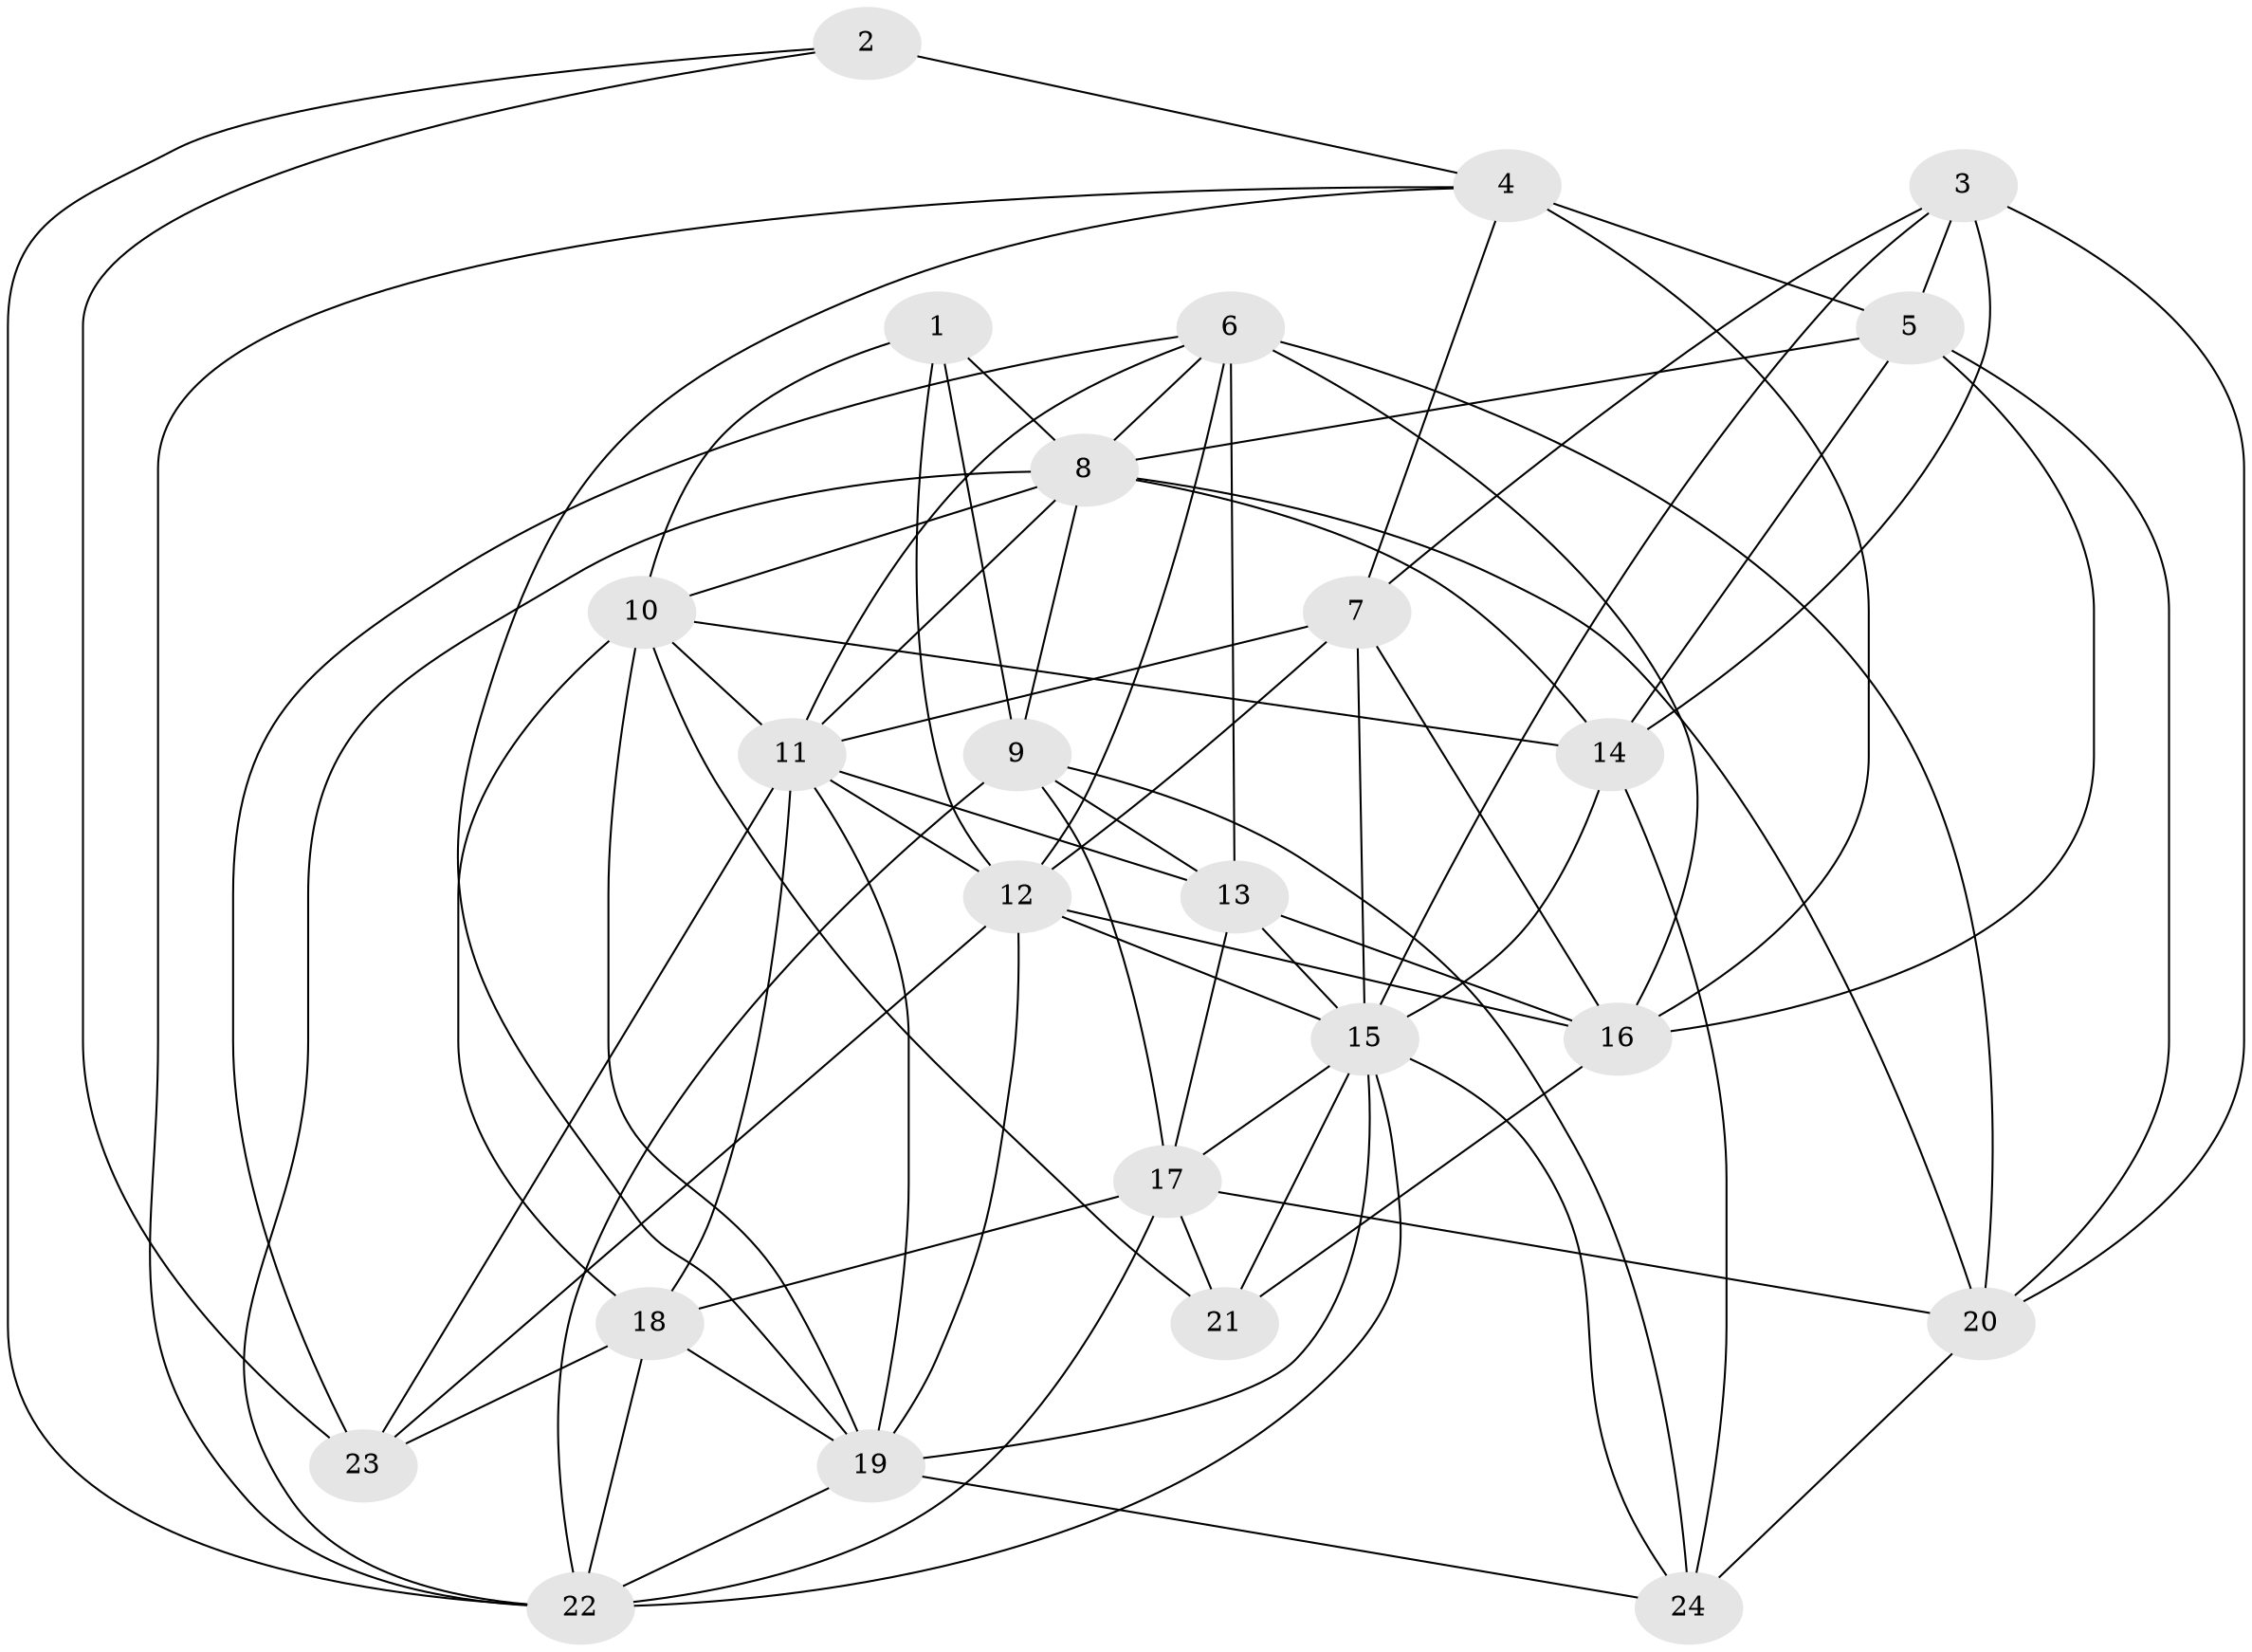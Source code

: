 // original degree distribution, {4: 1.0}
// Generated by graph-tools (version 1.1) at 2025/38/03/04/25 23:38:05]
// undirected, 24 vertices, 77 edges
graph export_dot {
  node [color=gray90,style=filled];
  1;
  2;
  3;
  4;
  5;
  6;
  7;
  8;
  9;
  10;
  11;
  12;
  13;
  14;
  15;
  16;
  17;
  18;
  19;
  20;
  21;
  22;
  23;
  24;
  1 -- 8 [weight=1.0];
  1 -- 9 [weight=2.0];
  1 -- 10 [weight=1.0];
  1 -- 12 [weight=2.0];
  2 -- 4 [weight=2.0];
  2 -- 22 [weight=1.0];
  2 -- 23 [weight=1.0];
  3 -- 5 [weight=1.0];
  3 -- 7 [weight=1.0];
  3 -- 14 [weight=2.0];
  3 -- 15 [weight=1.0];
  3 -- 20 [weight=1.0];
  4 -- 5 [weight=2.0];
  4 -- 7 [weight=1.0];
  4 -- 16 [weight=3.0];
  4 -- 19 [weight=1.0];
  4 -- 22 [weight=1.0];
  5 -- 8 [weight=1.0];
  5 -- 14 [weight=1.0];
  5 -- 16 [weight=1.0];
  5 -- 20 [weight=2.0];
  6 -- 8 [weight=1.0];
  6 -- 11 [weight=1.0];
  6 -- 12 [weight=1.0];
  6 -- 13 [weight=2.0];
  6 -- 16 [weight=1.0];
  6 -- 20 [weight=2.0];
  6 -- 23 [weight=2.0];
  7 -- 11 [weight=1.0];
  7 -- 12 [weight=1.0];
  7 -- 15 [weight=1.0];
  7 -- 16 [weight=1.0];
  8 -- 9 [weight=1.0];
  8 -- 10 [weight=1.0];
  8 -- 11 [weight=1.0];
  8 -- 14 [weight=2.0];
  8 -- 20 [weight=1.0];
  8 -- 22 [weight=1.0];
  9 -- 13 [weight=1.0];
  9 -- 17 [weight=2.0];
  9 -- 22 [weight=1.0];
  9 -- 24 [weight=1.0];
  10 -- 11 [weight=2.0];
  10 -- 14 [weight=1.0];
  10 -- 18 [weight=2.0];
  10 -- 19 [weight=1.0];
  10 -- 21 [weight=2.0];
  11 -- 12 [weight=1.0];
  11 -- 13 [weight=1.0];
  11 -- 18 [weight=1.0];
  11 -- 19 [weight=1.0];
  11 -- 23 [weight=1.0];
  12 -- 15 [weight=1.0];
  12 -- 16 [weight=1.0];
  12 -- 19 [weight=2.0];
  12 -- 23 [weight=1.0];
  13 -- 15 [weight=1.0];
  13 -- 16 [weight=1.0];
  13 -- 17 [weight=2.0];
  14 -- 15 [weight=1.0];
  14 -- 24 [weight=1.0];
  15 -- 17 [weight=1.0];
  15 -- 19 [weight=1.0];
  15 -- 21 [weight=1.0];
  15 -- 22 [weight=1.0];
  15 -- 24 [weight=1.0];
  16 -- 21 [weight=2.0];
  17 -- 18 [weight=1.0];
  17 -- 20 [weight=2.0];
  17 -- 21 [weight=1.0];
  17 -- 22 [weight=1.0];
  18 -- 19 [weight=2.0];
  18 -- 22 [weight=1.0];
  18 -- 23 [weight=1.0];
  19 -- 22 [weight=1.0];
  19 -- 24 [weight=1.0];
  20 -- 24 [weight=2.0];
}
